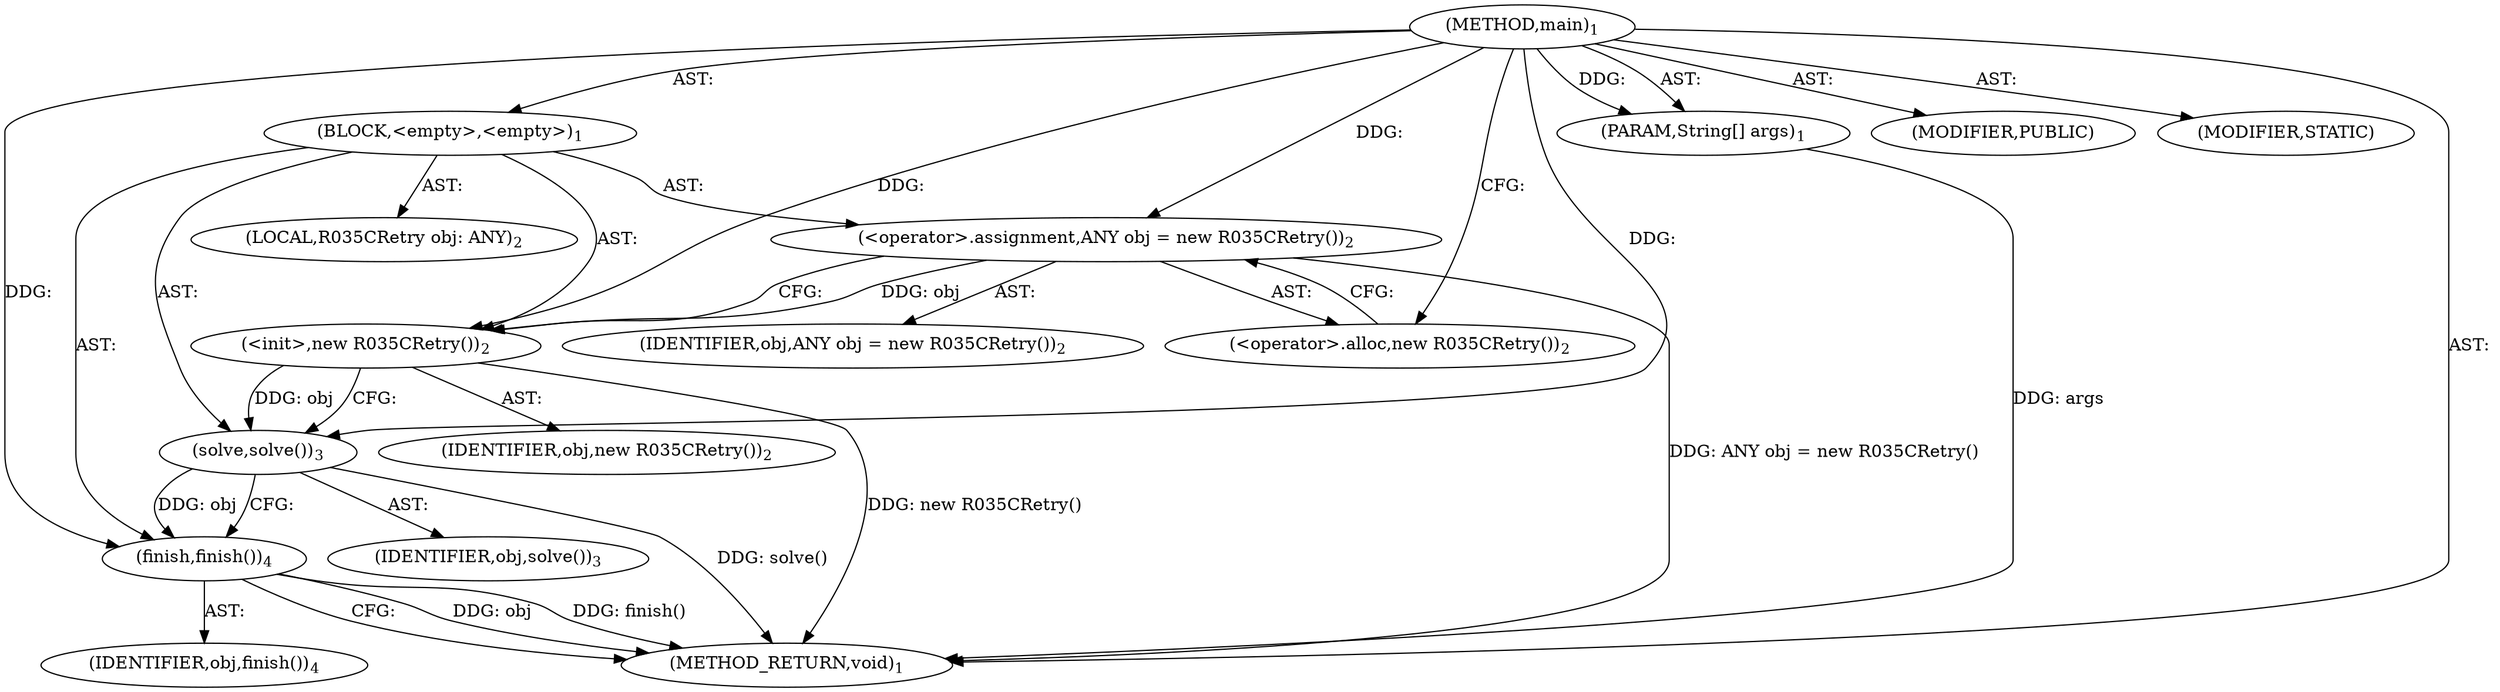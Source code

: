 digraph "main" {  
"19" [label = <(METHOD,main)<SUB>1</SUB>> ]
"20" [label = <(PARAM,String[] args)<SUB>1</SUB>> ]
"21" [label = <(BLOCK,&lt;empty&gt;,&lt;empty&gt;)<SUB>1</SUB>> ]
"4" [label = <(LOCAL,R035CRetry obj: ANY)<SUB>2</SUB>> ]
"22" [label = <(&lt;operator&gt;.assignment,ANY obj = new R035CRetry())<SUB>2</SUB>> ]
"23" [label = <(IDENTIFIER,obj,ANY obj = new R035CRetry())<SUB>2</SUB>> ]
"24" [label = <(&lt;operator&gt;.alloc,new R035CRetry())<SUB>2</SUB>> ]
"25" [label = <(&lt;init&gt;,new R035CRetry())<SUB>2</SUB>> ]
"3" [label = <(IDENTIFIER,obj,new R035CRetry())<SUB>2</SUB>> ]
"26" [label = <(solve,solve())<SUB>3</SUB>> ]
"27" [label = <(IDENTIFIER,obj,solve())<SUB>3</SUB>> ]
"28" [label = <(finish,finish())<SUB>4</SUB>> ]
"29" [label = <(IDENTIFIER,obj,finish())<SUB>4</SUB>> ]
"30" [label = <(MODIFIER,PUBLIC)> ]
"31" [label = <(MODIFIER,STATIC)> ]
"32" [label = <(METHOD_RETURN,void)<SUB>1</SUB>> ]
  "19" -> "20"  [ label = "AST: "] 
  "19" -> "21"  [ label = "AST: "] 
  "19" -> "30"  [ label = "AST: "] 
  "19" -> "31"  [ label = "AST: "] 
  "19" -> "32"  [ label = "AST: "] 
  "21" -> "4"  [ label = "AST: "] 
  "21" -> "22"  [ label = "AST: "] 
  "21" -> "25"  [ label = "AST: "] 
  "21" -> "26"  [ label = "AST: "] 
  "21" -> "28"  [ label = "AST: "] 
  "22" -> "23"  [ label = "AST: "] 
  "22" -> "24"  [ label = "AST: "] 
  "25" -> "3"  [ label = "AST: "] 
  "26" -> "27"  [ label = "AST: "] 
  "28" -> "29"  [ label = "AST: "] 
  "22" -> "25"  [ label = "CFG: "] 
  "25" -> "26"  [ label = "CFG: "] 
  "26" -> "28"  [ label = "CFG: "] 
  "28" -> "32"  [ label = "CFG: "] 
  "24" -> "22"  [ label = "CFG: "] 
  "19" -> "24"  [ label = "CFG: "] 
  "20" -> "32"  [ label = "DDG: args"] 
  "22" -> "32"  [ label = "DDG: ANY obj = new R035CRetry()"] 
  "25" -> "32"  [ label = "DDG: new R035CRetry()"] 
  "26" -> "32"  [ label = "DDG: solve()"] 
  "28" -> "32"  [ label = "DDG: obj"] 
  "28" -> "32"  [ label = "DDG: finish()"] 
  "19" -> "20"  [ label = "DDG: "] 
  "19" -> "22"  [ label = "DDG: "] 
  "22" -> "25"  [ label = "DDG: obj"] 
  "19" -> "25"  [ label = "DDG: "] 
  "25" -> "26"  [ label = "DDG: obj"] 
  "19" -> "26"  [ label = "DDG: "] 
  "26" -> "28"  [ label = "DDG: obj"] 
  "19" -> "28"  [ label = "DDG: "] 
}
